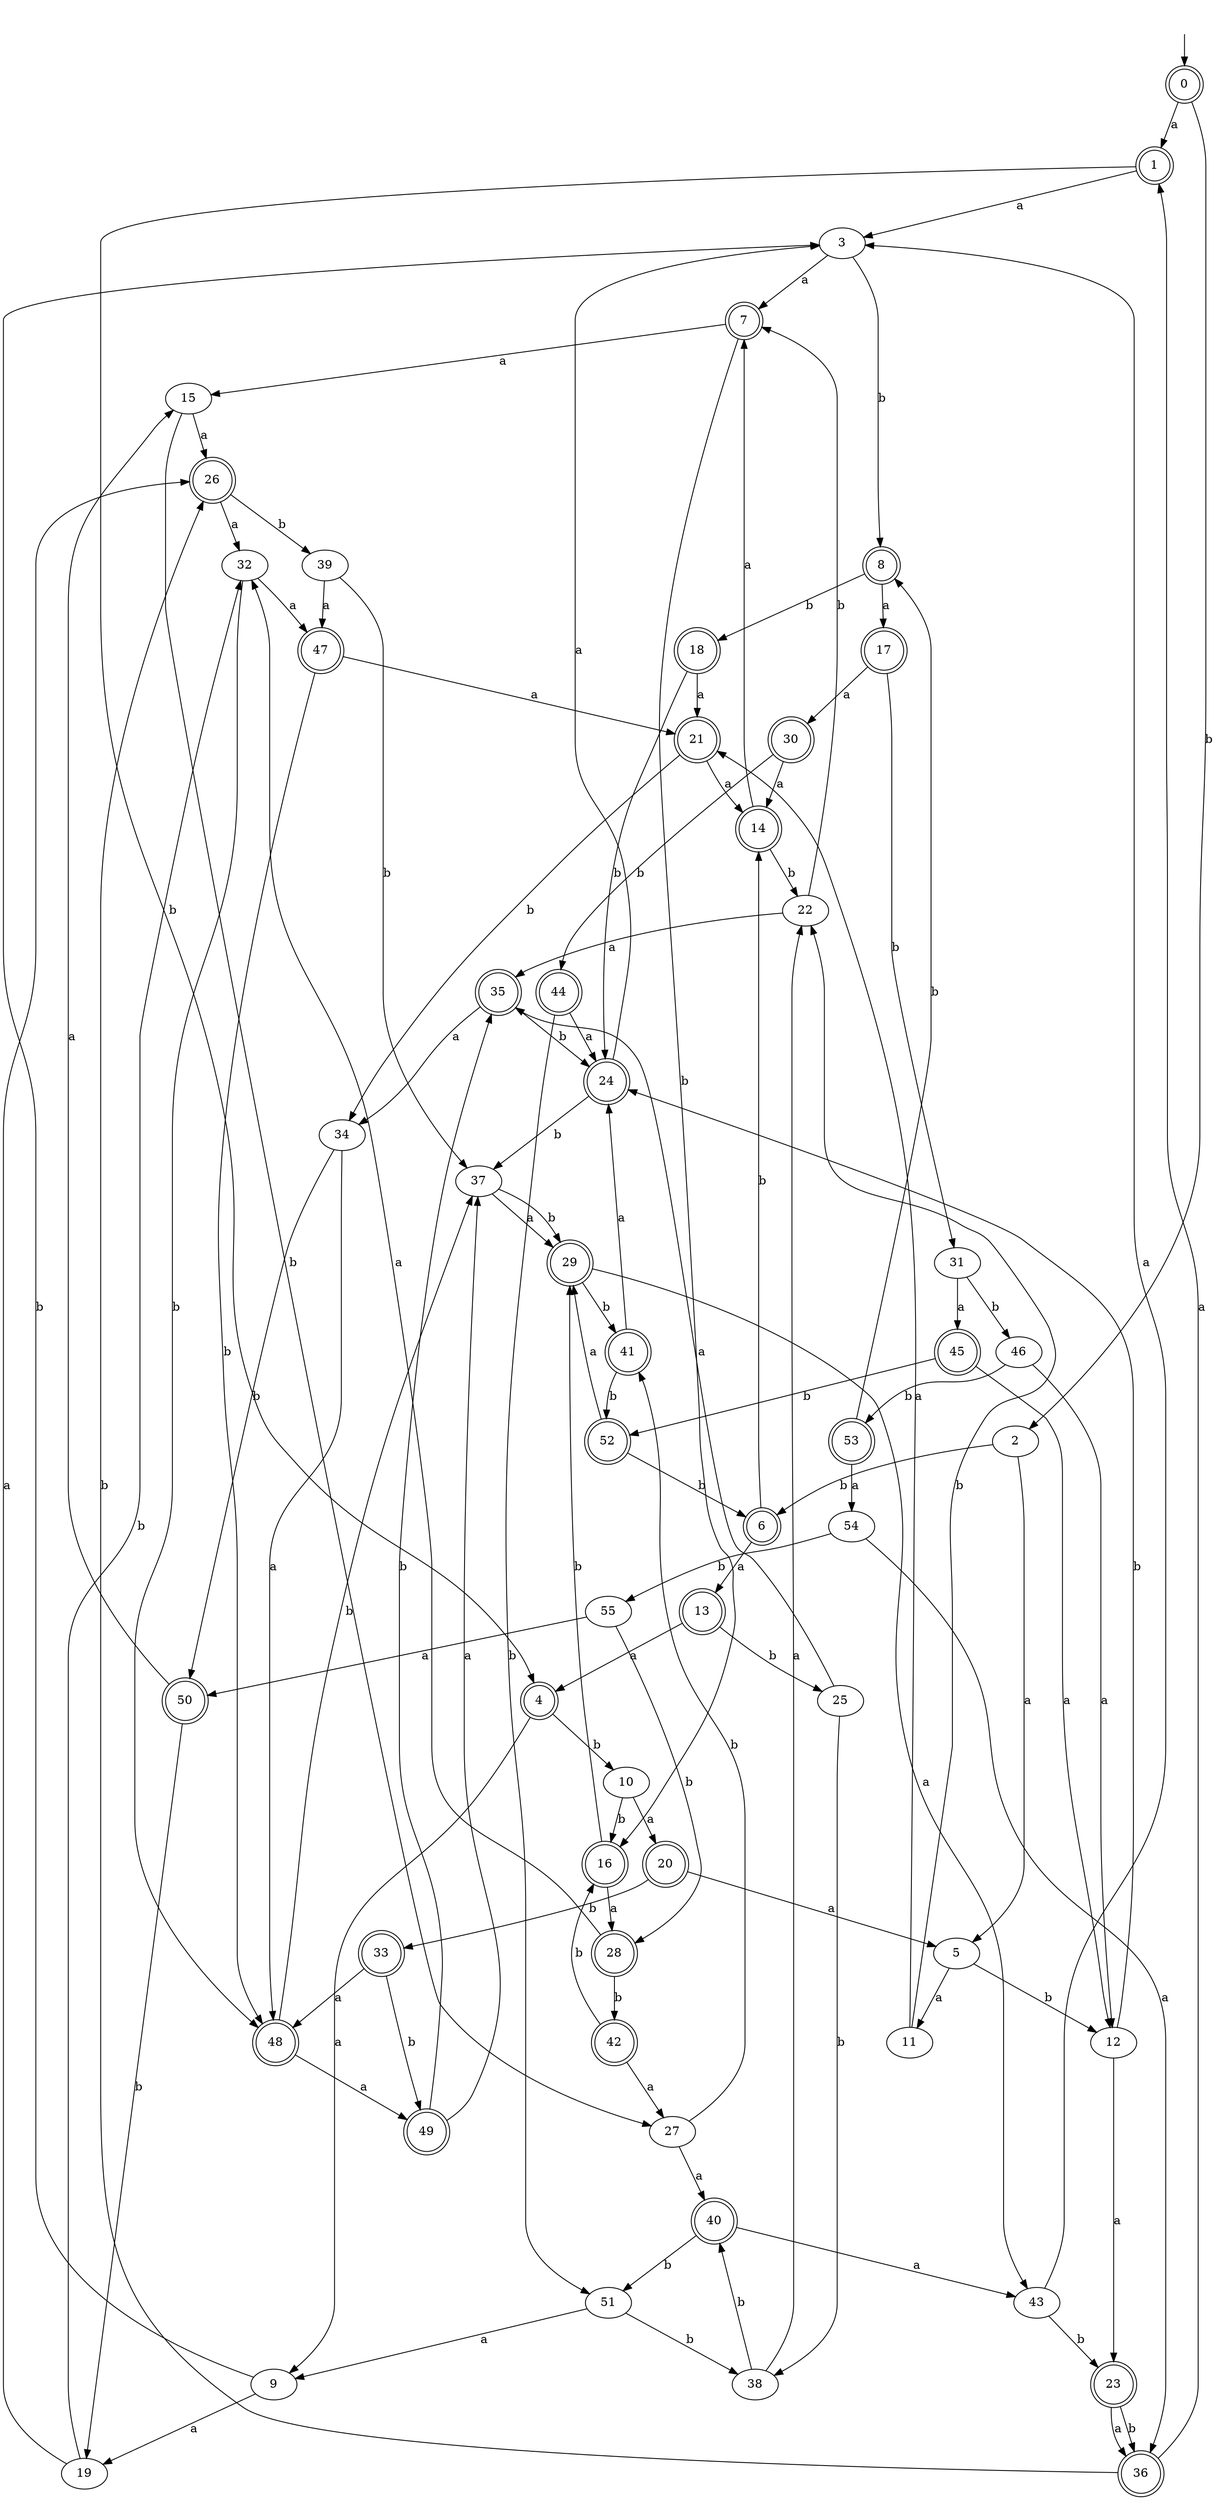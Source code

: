 digraph RandomDFA {
  __start0 [label="", shape=none];
  __start0 -> 0 [label=""];
  0 [shape=circle] [shape=doublecircle]
  0 -> 1 [label="a"]
  0 -> 2 [label="b"]
  1 [shape=doublecircle]
  1 -> 3 [label="a"]
  1 -> 4 [label="b"]
  2
  2 -> 5 [label="a"]
  2 -> 6 [label="b"]
  3
  3 -> 7 [label="a"]
  3 -> 8 [label="b"]
  4 [shape=doublecircle]
  4 -> 9 [label="a"]
  4 -> 10 [label="b"]
  5
  5 -> 11 [label="a"]
  5 -> 12 [label="b"]
  6 [shape=doublecircle]
  6 -> 13 [label="a"]
  6 -> 14 [label="b"]
  7 [shape=doublecircle]
  7 -> 15 [label="a"]
  7 -> 16 [label="b"]
  8 [shape=doublecircle]
  8 -> 17 [label="a"]
  8 -> 18 [label="b"]
  9
  9 -> 19 [label="a"]
  9 -> 3 [label="b"]
  10
  10 -> 20 [label="a"]
  10 -> 16 [label="b"]
  11
  11 -> 21 [label="a"]
  11 -> 22 [label="b"]
  12
  12 -> 23 [label="a"]
  12 -> 24 [label="b"]
  13 [shape=doublecircle]
  13 -> 4 [label="a"]
  13 -> 25 [label="b"]
  14 [shape=doublecircle]
  14 -> 7 [label="a"]
  14 -> 22 [label="b"]
  15
  15 -> 26 [label="a"]
  15 -> 27 [label="b"]
  16 [shape=doublecircle]
  16 -> 28 [label="a"]
  16 -> 29 [label="b"]
  17 [shape=doublecircle]
  17 -> 30 [label="a"]
  17 -> 31 [label="b"]
  18 [shape=doublecircle]
  18 -> 21 [label="a"]
  18 -> 24 [label="b"]
  19
  19 -> 26 [label="a"]
  19 -> 32 [label="b"]
  20 [shape=doublecircle]
  20 -> 5 [label="a"]
  20 -> 33 [label="b"]
  21 [shape=doublecircle]
  21 -> 14 [label="a"]
  21 -> 34 [label="b"]
  22
  22 -> 35 [label="a"]
  22 -> 7 [label="b"]
  23 [shape=doublecircle]
  23 -> 36 [label="a"]
  23 -> 36 [label="b"]
  24 [shape=doublecircle]
  24 -> 3 [label="a"]
  24 -> 37 [label="b"]
  25
  25 -> 35 [label="a"]
  25 -> 38 [label="b"]
  26 [shape=doublecircle]
  26 -> 32 [label="a"]
  26 -> 39 [label="b"]
  27
  27 -> 40 [label="a"]
  27 -> 41 [label="b"]
  28 [shape=doublecircle]
  28 -> 32 [label="a"]
  28 -> 42 [label="b"]
  29 [shape=doublecircle]
  29 -> 43 [label="a"]
  29 -> 41 [label="b"]
  30 [shape=doublecircle]
  30 -> 14 [label="a"]
  30 -> 44 [label="b"]
  31
  31 -> 45 [label="a"]
  31 -> 46 [label="b"]
  32
  32 -> 47 [label="a"]
  32 -> 48 [label="b"]
  33 [shape=doublecircle]
  33 -> 48 [label="a"]
  33 -> 49 [label="b"]
  34
  34 -> 48 [label="a"]
  34 -> 50 [label="b"]
  35 [shape=doublecircle]
  35 -> 34 [label="a"]
  35 -> 24 [label="b"]
  36 [shape=doublecircle]
  36 -> 1 [label="a"]
  36 -> 26 [label="b"]
  37
  37 -> 29 [label="a"]
  37 -> 29 [label="b"]
  38
  38 -> 22 [label="a"]
  38 -> 40 [label="b"]
  39
  39 -> 47 [label="a"]
  39 -> 37 [label="b"]
  40 [shape=doublecircle]
  40 -> 43 [label="a"]
  40 -> 51 [label="b"]
  41 [shape=doublecircle]
  41 -> 24 [label="a"]
  41 -> 52 [label="b"]
  42 [shape=doublecircle]
  42 -> 27 [label="a"]
  42 -> 16 [label="b"]
  43
  43 -> 3 [label="a"]
  43 -> 23 [label="b"]
  44 [shape=doublecircle]
  44 -> 24 [label="a"]
  44 -> 51 [label="b"]
  45 [shape=doublecircle]
  45 -> 12 [label="a"]
  45 -> 52 [label="b"]
  46
  46 -> 12 [label="a"]
  46 -> 53 [label="b"]
  47 [shape=doublecircle]
  47 -> 21 [label="a"]
  47 -> 48 [label="b"]
  48 [shape=doublecircle]
  48 -> 49 [label="a"]
  48 -> 37 [label="b"]
  49 [shape=doublecircle]
  49 -> 37 [label="a"]
  49 -> 35 [label="b"]
  50 [shape=doublecircle]
  50 -> 15 [label="a"]
  50 -> 19 [label="b"]
  51
  51 -> 9 [label="a"]
  51 -> 38 [label="b"]
  52 [shape=doublecircle]
  52 -> 29 [label="a"]
  52 -> 6 [label="b"]
  53 [shape=doublecircle]
  53 -> 54 [label="a"]
  53 -> 8 [label="b"]
  54
  54 -> 36 [label="a"]
  54 -> 55 [label="b"]
  55
  55 -> 50 [label="a"]
  55 -> 28 [label="b"]
}
